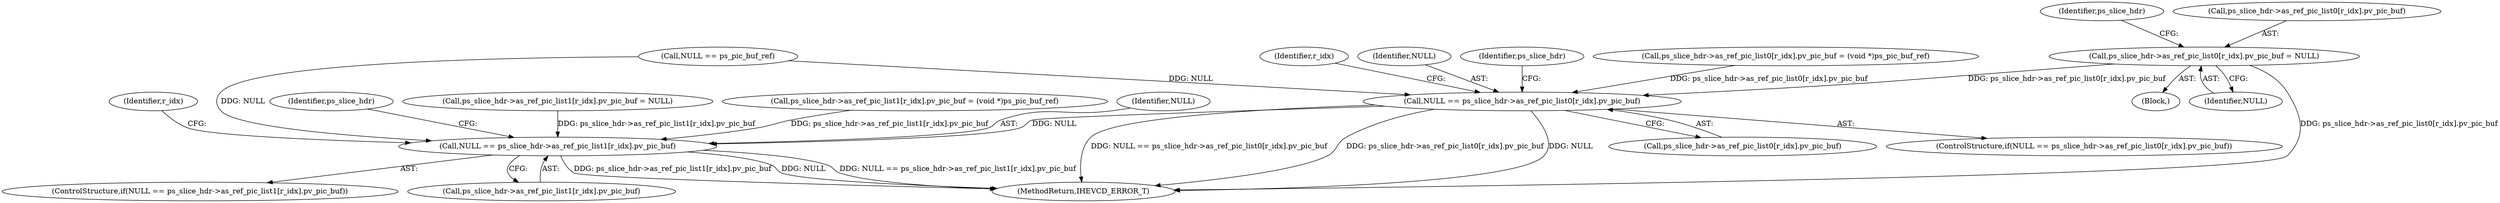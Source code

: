 digraph "0_Android_a1424724a00d62ac5efa0e27953eed66850d662f@pointer" {
"1002158" [label="(Call,ps_slice_hdr->as_ref_pic_list0[r_idx].pv_pic_buf = NULL)"];
"1002275" [label="(Call,NULL == ps_slice_hdr->as_ref_pic_list0[r_idx].pv_pic_buf)"];
"1002354" [label="(Call,NULL == ps_slice_hdr->as_ref_pic_list1[r_idx].pv_pic_buf)"];
"1002272" [label="(Identifier,r_idx)"];
"1002364" [label="(Call,ps_slice_hdr->as_ref_pic_list1[r_idx].pv_pic_buf = (void *)ps_pic_buf_ref)"];
"1002171" [label="(Identifier,ps_slice_hdr)"];
"1002354" [label="(Call,NULL == ps_slice_hdr->as_ref_pic_list1[r_idx].pv_pic_buf)"];
"1002157" [label="(Block,)"];
"1002166" [label="(Identifier,NULL)"];
"1002276" [label="(Identifier,NULL)"];
"1002355" [label="(Identifier,NULL)"];
"1002606" [label="(MethodReturn,IHEVCD_ERROR_T)"];
"1002351" [label="(Identifier,r_idx)"];
"1002158" [label="(Call,ps_slice_hdr->as_ref_pic_list0[r_idx].pv_pic_buf = NULL)"];
"1002353" [label="(ControlStructure,if(NULL == ps_slice_hdr->as_ref_pic_list1[r_idx].pv_pic_buf))"];
"1002289" [label="(Identifier,ps_slice_hdr)"];
"1002233" [label="(Call,NULL == ps_pic_buf_ref)"];
"1002356" [label="(Call,ps_slice_hdr->as_ref_pic_list1[r_idx].pv_pic_buf)"];
"1002285" [label="(Call,ps_slice_hdr->as_ref_pic_list0[r_idx].pv_pic_buf = (void *)ps_pic_buf_ref)"];
"1002368" [label="(Identifier,ps_slice_hdr)"];
"1002277" [label="(Call,ps_slice_hdr->as_ref_pic_list0[r_idx].pv_pic_buf)"];
"1002159" [label="(Call,ps_slice_hdr->as_ref_pic_list0[r_idx].pv_pic_buf)"];
"1002275" [label="(Call,NULL == ps_slice_hdr->as_ref_pic_list0[r_idx].pv_pic_buf)"];
"1002274" [label="(ControlStructure,if(NULL == ps_slice_hdr->as_ref_pic_list0[r_idx].pv_pic_buf))"];
"1002176" [label="(Call,ps_slice_hdr->as_ref_pic_list1[r_idx].pv_pic_buf = NULL)"];
"1002158" -> "1002157"  [label="AST: "];
"1002158" -> "1002166"  [label="CFG: "];
"1002159" -> "1002158"  [label="AST: "];
"1002166" -> "1002158"  [label="AST: "];
"1002171" -> "1002158"  [label="CFG: "];
"1002158" -> "1002606"  [label="DDG: ps_slice_hdr->as_ref_pic_list0[r_idx].pv_pic_buf"];
"1002158" -> "1002275"  [label="DDG: ps_slice_hdr->as_ref_pic_list0[r_idx].pv_pic_buf"];
"1002275" -> "1002274"  [label="AST: "];
"1002275" -> "1002277"  [label="CFG: "];
"1002276" -> "1002275"  [label="AST: "];
"1002277" -> "1002275"  [label="AST: "];
"1002289" -> "1002275"  [label="CFG: "];
"1002272" -> "1002275"  [label="CFG: "];
"1002275" -> "1002606"  [label="DDG: NULL == ps_slice_hdr->as_ref_pic_list0[r_idx].pv_pic_buf"];
"1002275" -> "1002606"  [label="DDG: ps_slice_hdr->as_ref_pic_list0[r_idx].pv_pic_buf"];
"1002275" -> "1002606"  [label="DDG: NULL"];
"1002233" -> "1002275"  [label="DDG: NULL"];
"1002285" -> "1002275"  [label="DDG: ps_slice_hdr->as_ref_pic_list0[r_idx].pv_pic_buf"];
"1002275" -> "1002354"  [label="DDG: NULL"];
"1002354" -> "1002353"  [label="AST: "];
"1002354" -> "1002356"  [label="CFG: "];
"1002355" -> "1002354"  [label="AST: "];
"1002356" -> "1002354"  [label="AST: "];
"1002368" -> "1002354"  [label="CFG: "];
"1002351" -> "1002354"  [label="CFG: "];
"1002354" -> "1002606"  [label="DDG: NULL == ps_slice_hdr->as_ref_pic_list1[r_idx].pv_pic_buf"];
"1002354" -> "1002606"  [label="DDG: ps_slice_hdr->as_ref_pic_list1[r_idx].pv_pic_buf"];
"1002354" -> "1002606"  [label="DDG: NULL"];
"1002233" -> "1002354"  [label="DDG: NULL"];
"1002364" -> "1002354"  [label="DDG: ps_slice_hdr->as_ref_pic_list1[r_idx].pv_pic_buf"];
"1002176" -> "1002354"  [label="DDG: ps_slice_hdr->as_ref_pic_list1[r_idx].pv_pic_buf"];
}
